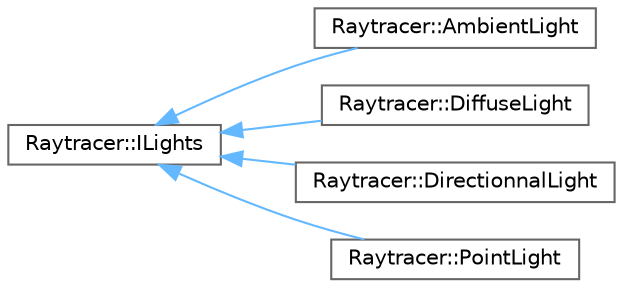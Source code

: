 digraph "Graphical Class Hierarchy"
{
 // LATEX_PDF_SIZE
  bgcolor="transparent";
  edge [fontname=Helvetica,fontsize=10,labelfontname=Helvetica,labelfontsize=10];
  node [fontname=Helvetica,fontsize=10,shape=box,height=0.2,width=0.4];
  rankdir="LR";
  Node0 [id="Node000000",label="Raytracer::ILights",height=0.2,width=0.4,color="grey40", fillcolor="white", style="filled",URL="$classRaytracer_1_1ILights.html",tooltip=" "];
  Node0 -> Node1 [id="edge1_Node000000_Node000001",dir="back",color="steelblue1",style="solid",tooltip=" "];
  Node1 [id="Node000001",label="Raytracer::AmbientLight",height=0.2,width=0.4,color="grey40", fillcolor="white", style="filled",URL="$classRaytracer_1_1AmbientLight.html",tooltip=" "];
  Node0 -> Node2 [id="edge2_Node000000_Node000002",dir="back",color="steelblue1",style="solid",tooltip=" "];
  Node2 [id="Node000002",label="Raytracer::DiffuseLight",height=0.2,width=0.4,color="grey40", fillcolor="white", style="filled",URL="$classRaytracer_1_1DiffuseLight.html",tooltip=" "];
  Node0 -> Node3 [id="edge3_Node000000_Node000003",dir="back",color="steelblue1",style="solid",tooltip=" "];
  Node3 [id="Node000003",label="Raytracer::DirectionnalLight",height=0.2,width=0.4,color="grey40", fillcolor="white", style="filled",URL="$classRaytracer_1_1DirectionnalLight.html",tooltip=" "];
  Node0 -> Node4 [id="edge4_Node000000_Node000004",dir="back",color="steelblue1",style="solid",tooltip=" "];
  Node4 [id="Node000004",label="Raytracer::PointLight",height=0.2,width=0.4,color="grey40", fillcolor="white", style="filled",URL="$classRaytracer_1_1PointLight.html",tooltip=" "];
}
